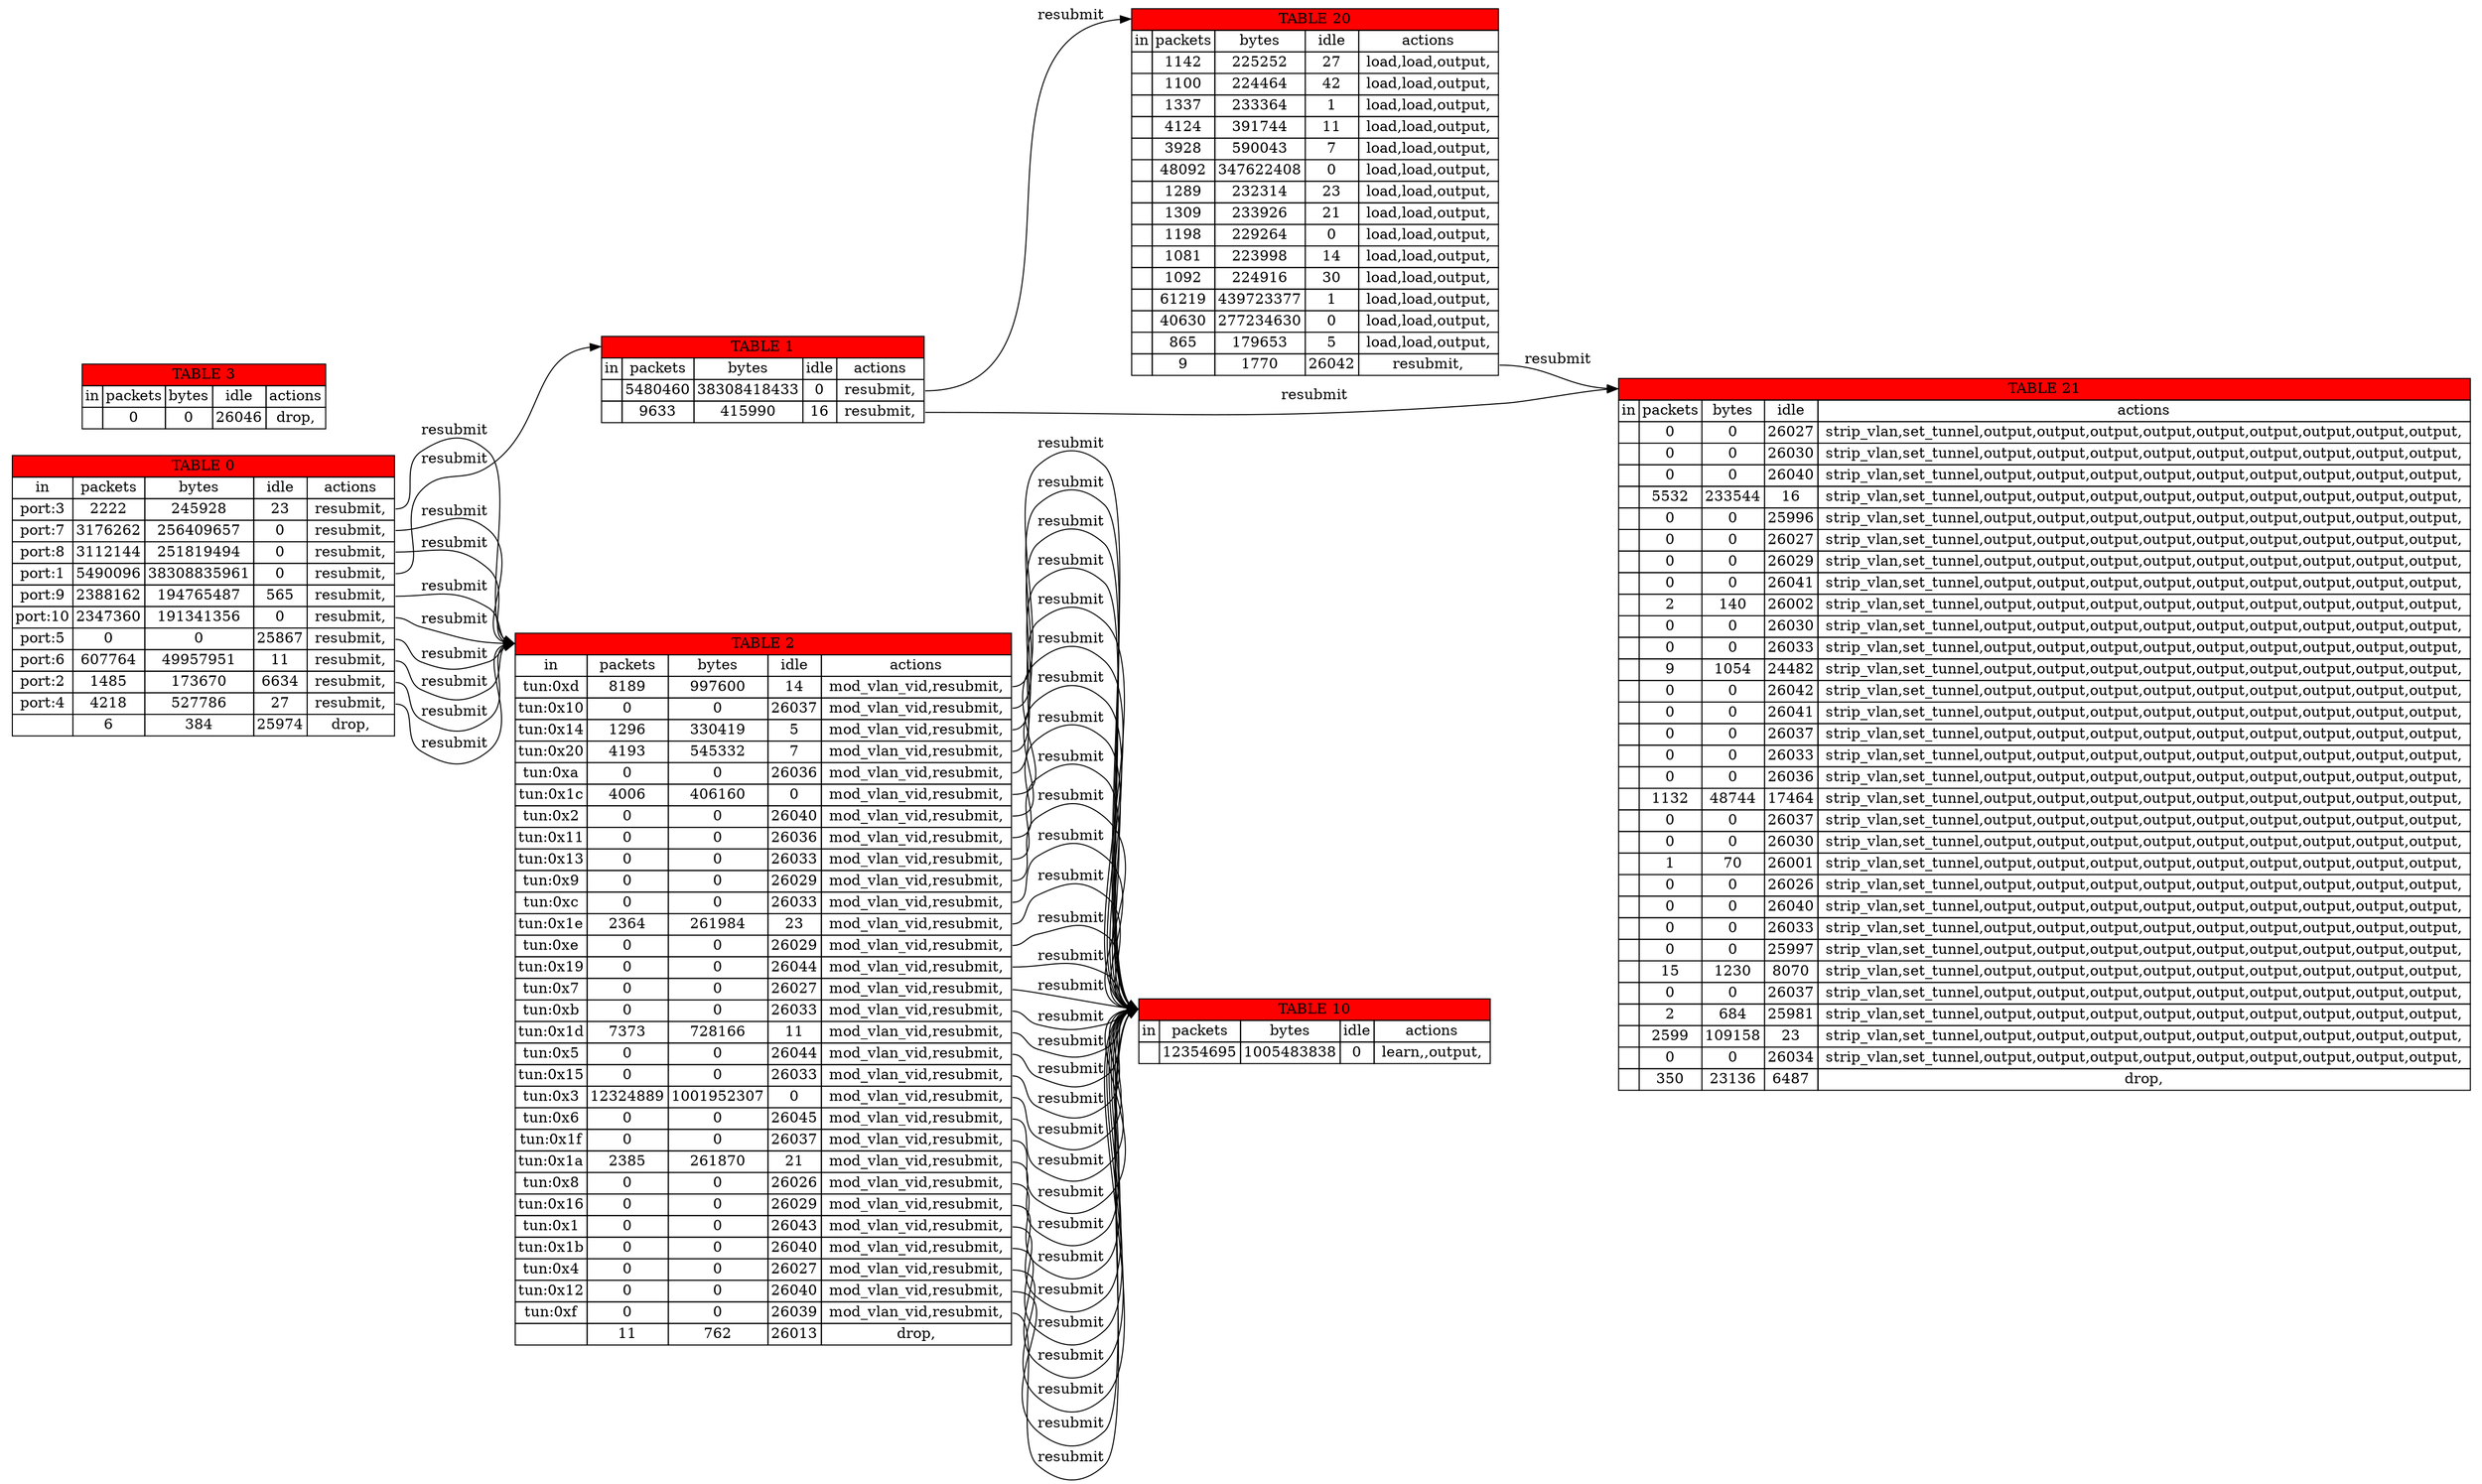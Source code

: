 digraph G{ rankdir = LR;
 table0
 [
  shape = none
  label = <<table border="0" cellspacing="0">
   <tr><td port="header" border="1" colspan="5" bgcolor="red">TABLE 0</td></tr>
   <tr>
    <td border="1">in</td>
    <td border="1">packets</td>
    <td border="1">bytes</td>
    <td border="1">idle</td>
    <td border="1">actions</td>
   </tr>
   <tr>
    <td border="1">port:3</td>
    <td border="1">2222</td>
    <td border="1">245928</td>
    <td border="1">23</td>
    <td port="rule0" border="1"> resubmit, </td>
   </tr>
   <tr>
    <td border="1">port:7</td>
    <td border="1">3176262</td>
    <td border="1">256409657</td>
    <td border="1">0</td>
    <td port="rule1" border="1"> resubmit, </td>
   </tr>
   <tr>
    <td border="1">port:8</td>
    <td border="1">3112144</td>
    <td border="1">251819494</td>
    <td border="1">0</td>
    <td port="rule2" border="1"> resubmit, </td>
   </tr>
   <tr>
    <td border="1">port:1</td>
    <td border="1">5490096</td>
    <td border="1">38308835961</td>
    <td border="1">0</td>
    <td port="rule3" border="1"> resubmit, </td>
   </tr>
   <tr>
    <td border="1">port:9</td>
    <td border="1">2388162</td>
    <td border="1">194765487</td>
    <td border="1">565</td>
    <td port="rule4" border="1"> resubmit, </td>
   </tr>
   <tr>
    <td border="1">port:10</td>
    <td border="1">2347360</td>
    <td border="1">191341356</td>
    <td border="1">0</td>
    <td port="rule5" border="1"> resubmit, </td>
   </tr>
   <tr>
    <td border="1">port:5</td>
    <td border="1">0</td>
    <td border="1">0</td>
    <td border="1">25867</td>
    <td port="rule6" border="1"> resubmit, </td>
   </tr>
   <tr>
    <td border="1">port:6</td>
    <td border="1">607764</td>
    <td border="1">49957951</td>
    <td border="1">11</td>
    <td port="rule7" border="1"> resubmit, </td>
   </tr>
   <tr>
    <td border="1">port:2</td>
    <td border="1">1485</td>
    <td border="1">173670</td>
    <td border="1">6634</td>
    <td port="rule8" border="1"> resubmit, </td>
   </tr>
   <tr>
    <td border="1">port:4</td>
    <td border="1">4218</td>
    <td border="1">527786</td>
    <td border="1">27</td>
    <td port="rule9" border="1"> resubmit, </td>
   </tr>
   <tr>
    <td border="1"></td>
    <td border="1">6</td>
    <td border="1">384</td>
    <td border="1">25974</td>
    <td port="rule10" border="1"> drop, </td>
   </tr>
    </table>>
  ]
 table1
 [
  shape = none
  label = <<table border="0" cellspacing="0">
   <tr><td port="header" border="1" colspan="5" bgcolor="red">TABLE 1</td></tr>
   <tr>
    <td border="1">in</td>
    <td border="1">packets</td>
    <td border="1">bytes</td>
    <td border="1">idle</td>
    <td border="1">actions</td>
   </tr>
   <tr>
    <td border="1"></td>
    <td border="1">5480460</td>
    <td border="1">38308418433</td>
    <td border="1">0</td>
    <td port="rule0" border="1"> resubmit, </td>
   </tr>
   <tr>
    <td border="1"></td>
    <td border="1">9633</td>
    <td border="1">415990</td>
    <td border="1">16</td>
    <td port="rule1" border="1"> resubmit, </td>
   </tr>
    </table>>
  ]
 table2
 [
  shape = none
  label = <<table border="0" cellspacing="0">
   <tr><td port="header" border="1" colspan="5" bgcolor="red">TABLE 2</td></tr>
   <tr>
    <td border="1">in</td>
    <td border="1">packets</td>
    <td border="1">bytes</td>
    <td border="1">idle</td>
    <td border="1">actions</td>
   </tr>
   <tr>
    <td border="1">tun:0xd</td>
    <td border="1">8189</td>
    <td border="1">997600</td>
    <td border="1">14</td>
    <td port="rule0" border="1"> mod_vlan_vid,resubmit, </td>
   </tr>
   <tr>
    <td border="1">tun:0x10</td>
    <td border="1">0</td>
    <td border="1">0</td>
    <td border="1">26037</td>
    <td port="rule1" border="1"> mod_vlan_vid,resubmit, </td>
   </tr>
   <tr>
    <td border="1">tun:0x14</td>
    <td border="1">1296</td>
    <td border="1">330419</td>
    <td border="1">5</td>
    <td port="rule2" border="1"> mod_vlan_vid,resubmit, </td>
   </tr>
   <tr>
    <td border="1">tun:0x20</td>
    <td border="1">4193</td>
    <td border="1">545332</td>
    <td border="1">7</td>
    <td port="rule3" border="1"> mod_vlan_vid,resubmit, </td>
   </tr>
   <tr>
    <td border="1">tun:0xa</td>
    <td border="1">0</td>
    <td border="1">0</td>
    <td border="1">26036</td>
    <td port="rule4" border="1"> mod_vlan_vid,resubmit, </td>
   </tr>
   <tr>
    <td border="1">tun:0x1c</td>
    <td border="1">4006</td>
    <td border="1">406160</td>
    <td border="1">0</td>
    <td port="rule5" border="1"> mod_vlan_vid,resubmit, </td>
   </tr>
   <tr>
    <td border="1">tun:0x2</td>
    <td border="1">0</td>
    <td border="1">0</td>
    <td border="1">26040</td>
    <td port="rule6" border="1"> mod_vlan_vid,resubmit, </td>
   </tr>
   <tr>
    <td border="1">tun:0x11</td>
    <td border="1">0</td>
    <td border="1">0</td>
    <td border="1">26036</td>
    <td port="rule7" border="1"> mod_vlan_vid,resubmit, </td>
   </tr>
   <tr>
    <td border="1">tun:0x13</td>
    <td border="1">0</td>
    <td border="1">0</td>
    <td border="1">26033</td>
    <td port="rule8" border="1"> mod_vlan_vid,resubmit, </td>
   </tr>
   <tr>
    <td border="1">tun:0x9</td>
    <td border="1">0</td>
    <td border="1">0</td>
    <td border="1">26029</td>
    <td port="rule9" border="1"> mod_vlan_vid,resubmit, </td>
   </tr>
   <tr>
    <td border="1">tun:0xc</td>
    <td border="1">0</td>
    <td border="1">0</td>
    <td border="1">26033</td>
    <td port="rule10" border="1"> mod_vlan_vid,resubmit, </td>
   </tr>
   <tr>
    <td border="1">tun:0x1e</td>
    <td border="1">2364</td>
    <td border="1">261984</td>
    <td border="1">23</td>
    <td port="rule11" border="1"> mod_vlan_vid,resubmit, </td>
   </tr>
   <tr>
    <td border="1">tun:0xe</td>
    <td border="1">0</td>
    <td border="1">0</td>
    <td border="1">26029</td>
    <td port="rule12" border="1"> mod_vlan_vid,resubmit, </td>
   </tr>
   <tr>
    <td border="1">tun:0x19</td>
    <td border="1">0</td>
    <td border="1">0</td>
    <td border="1">26044</td>
    <td port="rule13" border="1"> mod_vlan_vid,resubmit, </td>
   </tr>
   <tr>
    <td border="1">tun:0x7</td>
    <td border="1">0</td>
    <td border="1">0</td>
    <td border="1">26027</td>
    <td port="rule14" border="1"> mod_vlan_vid,resubmit, </td>
   </tr>
   <tr>
    <td border="1">tun:0xb</td>
    <td border="1">0</td>
    <td border="1">0</td>
    <td border="1">26033</td>
    <td port="rule15" border="1"> mod_vlan_vid,resubmit, </td>
   </tr>
   <tr>
    <td border="1">tun:0x1d</td>
    <td border="1">7373</td>
    <td border="1">728166</td>
    <td border="1">11</td>
    <td port="rule16" border="1"> mod_vlan_vid,resubmit, </td>
   </tr>
   <tr>
    <td border="1">tun:0x5</td>
    <td border="1">0</td>
    <td border="1">0</td>
    <td border="1">26044</td>
    <td port="rule17" border="1"> mod_vlan_vid,resubmit, </td>
   </tr>
   <tr>
    <td border="1">tun:0x15</td>
    <td border="1">0</td>
    <td border="1">0</td>
    <td border="1">26033</td>
    <td port="rule18" border="1"> mod_vlan_vid,resubmit, </td>
   </tr>
   <tr>
    <td border="1">tun:0x3</td>
    <td border="1">12324889</td>
    <td border="1">1001952307</td>
    <td border="1">0</td>
    <td port="rule19" border="1"> mod_vlan_vid,resubmit, </td>
   </tr>
   <tr>
    <td border="1">tun:0x6</td>
    <td border="1">0</td>
    <td border="1">0</td>
    <td border="1">26045</td>
    <td port="rule20" border="1"> mod_vlan_vid,resubmit, </td>
   </tr>
   <tr>
    <td border="1">tun:0x1f</td>
    <td border="1">0</td>
    <td border="1">0</td>
    <td border="1">26037</td>
    <td port="rule21" border="1"> mod_vlan_vid,resubmit, </td>
   </tr>
   <tr>
    <td border="1">tun:0x1a</td>
    <td border="1">2385</td>
    <td border="1">261870</td>
    <td border="1">21</td>
    <td port="rule22" border="1"> mod_vlan_vid,resubmit, </td>
   </tr>
   <tr>
    <td border="1">tun:0x8</td>
    <td border="1">0</td>
    <td border="1">0</td>
    <td border="1">26026</td>
    <td port="rule23" border="1"> mod_vlan_vid,resubmit, </td>
   </tr>
   <tr>
    <td border="1">tun:0x16</td>
    <td border="1">0</td>
    <td border="1">0</td>
    <td border="1">26029</td>
    <td port="rule24" border="1"> mod_vlan_vid,resubmit, </td>
   </tr>
   <tr>
    <td border="1">tun:0x1</td>
    <td border="1">0</td>
    <td border="1">0</td>
    <td border="1">26043</td>
    <td port="rule25" border="1"> mod_vlan_vid,resubmit, </td>
   </tr>
   <tr>
    <td border="1">tun:0x1b</td>
    <td border="1">0</td>
    <td border="1">0</td>
    <td border="1">26040</td>
    <td port="rule26" border="1"> mod_vlan_vid,resubmit, </td>
   </tr>
   <tr>
    <td border="1">tun:0x4</td>
    <td border="1">0</td>
    <td border="1">0</td>
    <td border="1">26027</td>
    <td port="rule27" border="1"> mod_vlan_vid,resubmit, </td>
   </tr>
   <tr>
    <td border="1">tun:0x12</td>
    <td border="1">0</td>
    <td border="1">0</td>
    <td border="1">26040</td>
    <td port="rule28" border="1"> mod_vlan_vid,resubmit, </td>
   </tr>
   <tr>
    <td border="1">tun:0xf</td>
    <td border="1">0</td>
    <td border="1">0</td>
    <td border="1">26039</td>
    <td port="rule29" border="1"> mod_vlan_vid,resubmit, </td>
   </tr>
   <tr>
    <td border="1"></td>
    <td border="1">11</td>
    <td border="1">762</td>
    <td border="1">26013</td>
    <td port="rule30" border="1"> drop, </td>
   </tr>
    </table>>
  ]
 table3
 [
  shape = none
  label = <<table border="0" cellspacing="0">
   <tr><td port="header" border="1" colspan="5" bgcolor="red">TABLE 3</td></tr>
   <tr>
    <td border="1">in</td>
    <td border="1">packets</td>
    <td border="1">bytes</td>
    <td border="1">idle</td>
    <td border="1">actions</td>
   </tr>
   <tr>
    <td border="1"></td>
    <td border="1">0</td>
    <td border="1">0</td>
    <td border="1">26046</td>
    <td port="rule0" border="1"> drop, </td>
   </tr>
    </table>>
  ]
 table10
 [
  shape = none
  label = <<table border="0" cellspacing="0">
   <tr><td port="header" border="1" colspan="5" bgcolor="red">TABLE 10</td></tr>
   <tr>
    <td border="1">in</td>
    <td border="1">packets</td>
    <td border="1">bytes</td>
    <td border="1">idle</td>
    <td border="1">actions</td>
   </tr>
   <tr>
    <td border="1"></td>
    <td border="1">12354695</td>
    <td border="1">1005483838</td>
    <td border="1">0</td>
    <td port="rule0" border="1"> learn,,output, </td>
   </tr>
    </table>>
  ]
 table20
 [
  shape = none
  label = <<table border="0" cellspacing="0">
   <tr><td port="header" border="1" colspan="5" bgcolor="red">TABLE 20</td></tr>
   <tr>
    <td border="1">in</td>
    <td border="1">packets</td>
    <td border="1">bytes</td>
    <td border="1">idle</td>
    <td border="1">actions</td>
   </tr>
   <tr>
    <td border="1"></td>
    <td border="1">1142</td>
    <td border="1">225252</td>
    <td border="1">27</td>
    <td port="rule0" border="1"> load,load,output, </td>
   </tr>
   <tr>
    <td border="1"></td>
    <td border="1">1100</td>
    <td border="1">224464</td>
    <td border="1">42</td>
    <td port="rule1" border="1"> load,load,output, </td>
   </tr>
   <tr>
    <td border="1"></td>
    <td border="1">1337</td>
    <td border="1">233364</td>
    <td border="1">1</td>
    <td port="rule2" border="1"> load,load,output, </td>
   </tr>
   <tr>
    <td border="1"></td>
    <td border="1">4124</td>
    <td border="1">391744</td>
    <td border="1">11</td>
    <td port="rule3" border="1"> load,load,output, </td>
   </tr>
   <tr>
    <td border="1"></td>
    <td border="1">3928</td>
    <td border="1">590043</td>
    <td border="1">7</td>
    <td port="rule4" border="1"> load,load,output, </td>
   </tr>
   <tr>
    <td border="1"></td>
    <td border="1">48092</td>
    <td border="1">347622408</td>
    <td border="1">0</td>
    <td port="rule5" border="1"> load,load,output, </td>
   </tr>
   <tr>
    <td border="1"></td>
    <td border="1">1289</td>
    <td border="1">232314</td>
    <td border="1">23</td>
    <td port="rule6" border="1"> load,load,output, </td>
   </tr>
   <tr>
    <td border="1"></td>
    <td border="1">1309</td>
    <td border="1">233926</td>
    <td border="1">21</td>
    <td port="rule7" border="1"> load,load,output, </td>
   </tr>
   <tr>
    <td border="1"></td>
    <td border="1">1198</td>
    <td border="1">229264</td>
    <td border="1">0</td>
    <td port="rule8" border="1"> load,load,output, </td>
   </tr>
   <tr>
    <td border="1"></td>
    <td border="1">1081</td>
    <td border="1">223998</td>
    <td border="1">14</td>
    <td port="rule9" border="1"> load,load,output, </td>
   </tr>
   <tr>
    <td border="1"></td>
    <td border="1">1092</td>
    <td border="1">224916</td>
    <td border="1">30</td>
    <td port="rule10" border="1"> load,load,output, </td>
   </tr>
   <tr>
    <td border="1"></td>
    <td border="1">61219</td>
    <td border="1">439723377</td>
    <td border="1">1</td>
    <td port="rule11" border="1"> load,load,output, </td>
   </tr>
   <tr>
    <td border="1"></td>
    <td border="1">40630</td>
    <td border="1">277234630</td>
    <td border="1">0</td>
    <td port="rule12" border="1"> load,load,output, </td>
   </tr>
   <tr>
    <td border="1"></td>
    <td border="1">865</td>
    <td border="1">179653</td>
    <td border="1">5</td>
    <td port="rule13" border="1"> load,load,output, </td>
   </tr>
   <tr>
    <td border="1"></td>
    <td border="1">9</td>
    <td border="1">1770</td>
    <td border="1">26042</td>
    <td port="rule14" border="1"> resubmit, </td>
   </tr>
    </table>>
  ]
 table21
 [
  shape = none
  label = <<table border="0" cellspacing="0">
   <tr><td port="header" border="1" colspan="5" bgcolor="red">TABLE 21</td></tr>
   <tr>
    <td border="1">in</td>
    <td border="1">packets</td>
    <td border="1">bytes</td>
    <td border="1">idle</td>
    <td border="1">actions</td>
   </tr>
   <tr>
    <td border="1"></td>
    <td border="1">0</td>
    <td border="1">0</td>
    <td border="1">26027</td>
    <td port="rule0" border="1"> strip_vlan,set_tunnel,output,output,output,output,output,output,output,output,output, </td>
   </tr>
   <tr>
    <td border="1"></td>
    <td border="1">0</td>
    <td border="1">0</td>
    <td border="1">26030</td>
    <td port="rule1" border="1"> strip_vlan,set_tunnel,output,output,output,output,output,output,output,output,output, </td>
   </tr>
   <tr>
    <td border="1"></td>
    <td border="1">0</td>
    <td border="1">0</td>
    <td border="1">26040</td>
    <td port="rule2" border="1"> strip_vlan,set_tunnel,output,output,output,output,output,output,output,output,output, </td>
   </tr>
   <tr>
    <td border="1"></td>
    <td border="1">5532</td>
    <td border="1">233544</td>
    <td border="1">16</td>
    <td port="rule3" border="1"> strip_vlan,set_tunnel,output,output,output,output,output,output,output,output,output, </td>
   </tr>
   <tr>
    <td border="1"></td>
    <td border="1">0</td>
    <td border="1">0</td>
    <td border="1">25996</td>
    <td port="rule4" border="1"> strip_vlan,set_tunnel,output,output,output,output,output,output,output,output,output, </td>
   </tr>
   <tr>
    <td border="1"></td>
    <td border="1">0</td>
    <td border="1">0</td>
    <td border="1">26027</td>
    <td port="rule5" border="1"> strip_vlan,set_tunnel,output,output,output,output,output,output,output,output,output, </td>
   </tr>
   <tr>
    <td border="1"></td>
    <td border="1">0</td>
    <td border="1">0</td>
    <td border="1">26029</td>
    <td port="rule6" border="1"> strip_vlan,set_tunnel,output,output,output,output,output,output,output,output,output, </td>
   </tr>
   <tr>
    <td border="1"></td>
    <td border="1">0</td>
    <td border="1">0</td>
    <td border="1">26041</td>
    <td port="rule7" border="1"> strip_vlan,set_tunnel,output,output,output,output,output,output,output,output,output, </td>
   </tr>
   <tr>
    <td border="1"></td>
    <td border="1">2</td>
    <td border="1">140</td>
    <td border="1">26002</td>
    <td port="rule8" border="1"> strip_vlan,set_tunnel,output,output,output,output,output,output,output,output,output, </td>
   </tr>
   <tr>
    <td border="1"></td>
    <td border="1">0</td>
    <td border="1">0</td>
    <td border="1">26030</td>
    <td port="rule9" border="1"> strip_vlan,set_tunnel,output,output,output,output,output,output,output,output,output, </td>
   </tr>
   <tr>
    <td border="1"></td>
    <td border="1">0</td>
    <td border="1">0</td>
    <td border="1">26033</td>
    <td port="rule10" border="1"> strip_vlan,set_tunnel,output,output,output,output,output,output,output,output,output, </td>
   </tr>
   <tr>
    <td border="1"></td>
    <td border="1">9</td>
    <td border="1">1054</td>
    <td border="1">24482</td>
    <td port="rule11" border="1"> strip_vlan,set_tunnel,output,output,output,output,output,output,output,output,output, </td>
   </tr>
   <tr>
    <td border="1"></td>
    <td border="1">0</td>
    <td border="1">0</td>
    <td border="1">26042</td>
    <td port="rule12" border="1"> strip_vlan,set_tunnel,output,output,output,output,output,output,output,output,output, </td>
   </tr>
   <tr>
    <td border="1"></td>
    <td border="1">0</td>
    <td border="1">0</td>
    <td border="1">26041</td>
    <td port="rule13" border="1"> strip_vlan,set_tunnel,output,output,output,output,output,output,output,output,output, </td>
   </tr>
   <tr>
    <td border="1"></td>
    <td border="1">0</td>
    <td border="1">0</td>
    <td border="1">26037</td>
    <td port="rule14" border="1"> strip_vlan,set_tunnel,output,output,output,output,output,output,output,output,output, </td>
   </tr>
   <tr>
    <td border="1"></td>
    <td border="1">0</td>
    <td border="1">0</td>
    <td border="1">26033</td>
    <td port="rule15" border="1"> strip_vlan,set_tunnel,output,output,output,output,output,output,output,output,output, </td>
   </tr>
   <tr>
    <td border="1"></td>
    <td border="1">0</td>
    <td border="1">0</td>
    <td border="1">26036</td>
    <td port="rule16" border="1"> strip_vlan,set_tunnel,output,output,output,output,output,output,output,output,output, </td>
   </tr>
   <tr>
    <td border="1"></td>
    <td border="1">1132</td>
    <td border="1">48744</td>
    <td border="1">17464</td>
    <td port="rule17" border="1"> strip_vlan,set_tunnel,output,output,output,output,output,output,output,output,output, </td>
   </tr>
   <tr>
    <td border="1"></td>
    <td border="1">0</td>
    <td border="1">0</td>
    <td border="1">26037</td>
    <td port="rule18" border="1"> strip_vlan,set_tunnel,output,output,output,output,output,output,output,output,output, </td>
   </tr>
   <tr>
    <td border="1"></td>
    <td border="1">0</td>
    <td border="1">0</td>
    <td border="1">26030</td>
    <td port="rule19" border="1"> strip_vlan,set_tunnel,output,output,output,output,output,output,output,output,output, </td>
   </tr>
   <tr>
    <td border="1"></td>
    <td border="1">1</td>
    <td border="1">70</td>
    <td border="1">26001</td>
    <td port="rule20" border="1"> strip_vlan,set_tunnel,output,output,output,output,output,output,output,output,output, </td>
   </tr>
   <tr>
    <td border="1"></td>
    <td border="1">0</td>
    <td border="1">0</td>
    <td border="1">26026</td>
    <td port="rule21" border="1"> strip_vlan,set_tunnel,output,output,output,output,output,output,output,output,output, </td>
   </tr>
   <tr>
    <td border="1"></td>
    <td border="1">0</td>
    <td border="1">0</td>
    <td border="1">26040</td>
    <td port="rule22" border="1"> strip_vlan,set_tunnel,output,output,output,output,output,output,output,output,output, </td>
   </tr>
   <tr>
    <td border="1"></td>
    <td border="1">0</td>
    <td border="1">0</td>
    <td border="1">26033</td>
    <td port="rule23" border="1"> strip_vlan,set_tunnel,output,output,output,output,output,output,output,output,output, </td>
   </tr>
   <tr>
    <td border="1"></td>
    <td border="1">0</td>
    <td border="1">0</td>
    <td border="1">25997</td>
    <td port="rule24" border="1"> strip_vlan,set_tunnel,output,output,output,output,output,output,output,output,output, </td>
   </tr>
   <tr>
    <td border="1"></td>
    <td border="1">15</td>
    <td border="1">1230</td>
    <td border="1">8070</td>
    <td port="rule25" border="1"> strip_vlan,set_tunnel,output,output,output,output,output,output,output,output,output, </td>
   </tr>
   <tr>
    <td border="1"></td>
    <td border="1">0</td>
    <td border="1">0</td>
    <td border="1">26037</td>
    <td port="rule26" border="1"> strip_vlan,set_tunnel,output,output,output,output,output,output,output,output,output, </td>
   </tr>
   <tr>
    <td border="1"></td>
    <td border="1">2</td>
    <td border="1">684</td>
    <td border="1">25981</td>
    <td port="rule27" border="1"> strip_vlan,set_tunnel,output,output,output,output,output,output,output,output,output, </td>
   </tr>
   <tr>
    <td border="1"></td>
    <td border="1">2599</td>
    <td border="1">109158</td>
    <td border="1">23</td>
    <td port="rule28" border="1"> strip_vlan,set_tunnel,output,output,output,output,output,output,output,output,output, </td>
   </tr>
   <tr>
    <td border="1"></td>
    <td border="1">0</td>
    <td border="1">0</td>
    <td border="1">26034</td>
    <td port="rule29" border="1"> strip_vlan,set_tunnel,output,output,output,output,output,output,output,output,output, </td>
   </tr>
   <tr>
    <td border="1"></td>
    <td border="1">350</td>
    <td border="1">23136</td>
    <td border="1">6487</td>
    <td port="rule30" border="1"> drop, </td>
   </tr>
    </table>>
  ]
table0:rule0 -> table2:header [label="resubmit"]
table0:rule1 -> table2:header [label="resubmit"]
table0:rule2 -> table2:header [label="resubmit"]
table0:rule3 -> table1:header [label="resubmit"]
table0:rule4 -> table2:header [label="resubmit"]
table0:rule5 -> table2:header [label="resubmit"]
table0:rule6 -> table2:header [label="resubmit"]
table0:rule7 -> table2:header [label="resubmit"]
table0:rule8 -> table2:header [label="resubmit"]
table0:rule9 -> table2:header [label="resubmit"]
table1:rule0 -> table20:header [label="resubmit"]
table1:rule1 -> table21:header [label="resubmit"]
table2:rule0 -> table10:header [label="resubmit"]
table2:rule1 -> table10:header [label="resubmit"]
table2:rule2 -> table10:header [label="resubmit"]
table2:rule3 -> table10:header [label="resubmit"]
table2:rule4 -> table10:header [label="resubmit"]
table2:rule5 -> table10:header [label="resubmit"]
table2:rule6 -> table10:header [label="resubmit"]
table2:rule7 -> table10:header [label="resubmit"]
table2:rule8 -> table10:header [label="resubmit"]
table2:rule9 -> table10:header [label="resubmit"]
table2:rule10 -> table10:header [label="resubmit"]
table2:rule11 -> table10:header [label="resubmit"]
table2:rule12 -> table10:header [label="resubmit"]
table2:rule13 -> table10:header [label="resubmit"]
table2:rule14 -> table10:header [label="resubmit"]
table2:rule15 -> table10:header [label="resubmit"]
table2:rule16 -> table10:header [label="resubmit"]
table2:rule17 -> table10:header [label="resubmit"]
table2:rule18 -> table10:header [label="resubmit"]
table2:rule19 -> table10:header [label="resubmit"]
table2:rule20 -> table10:header [label="resubmit"]
table2:rule21 -> table10:header [label="resubmit"]
table2:rule22 -> table10:header [label="resubmit"]
table2:rule23 -> table10:header [label="resubmit"]
table2:rule24 -> table10:header [label="resubmit"]
table2:rule25 -> table10:header [label="resubmit"]
table2:rule26 -> table10:header [label="resubmit"]
table2:rule27 -> table10:header [label="resubmit"]
table2:rule28 -> table10:header [label="resubmit"]
table2:rule29 -> table10:header [label="resubmit"]
table20:rule14 -> table21:header [label="resubmit"]
}


